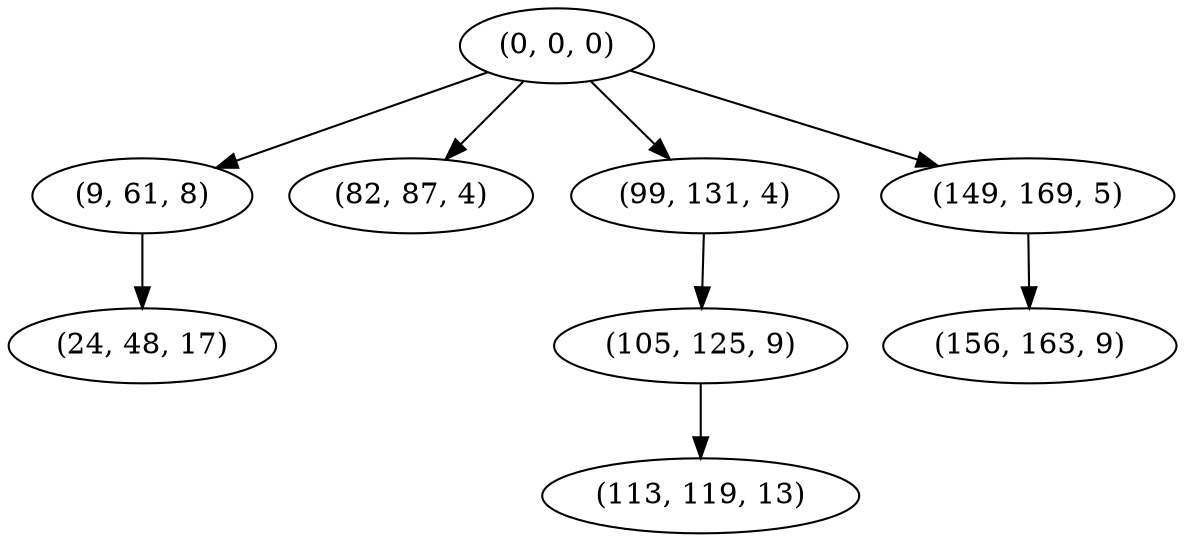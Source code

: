 digraph tree {
    "(0, 0, 0)";
    "(9, 61, 8)";
    "(24, 48, 17)";
    "(82, 87, 4)";
    "(99, 131, 4)";
    "(105, 125, 9)";
    "(113, 119, 13)";
    "(149, 169, 5)";
    "(156, 163, 9)";
    "(0, 0, 0)" -> "(9, 61, 8)";
    "(0, 0, 0)" -> "(82, 87, 4)";
    "(0, 0, 0)" -> "(99, 131, 4)";
    "(0, 0, 0)" -> "(149, 169, 5)";
    "(9, 61, 8)" -> "(24, 48, 17)";
    "(99, 131, 4)" -> "(105, 125, 9)";
    "(105, 125, 9)" -> "(113, 119, 13)";
    "(149, 169, 5)" -> "(156, 163, 9)";
}
